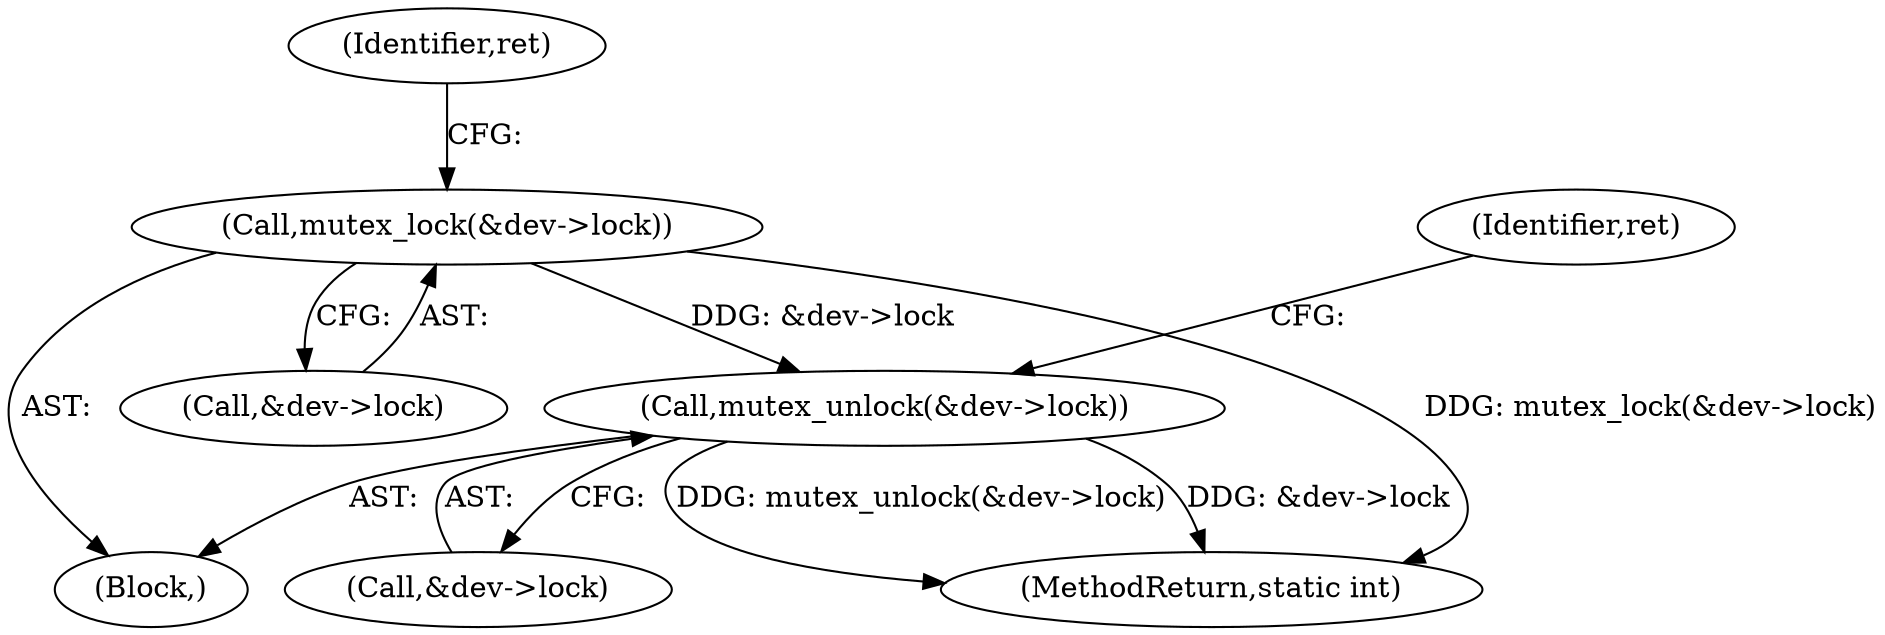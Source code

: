 digraph "0_linux_8e9faa15469ed7c7467423db4c62aeed3ff4cae3@API" {
"1000122" [label="(Call,mutex_lock(&dev->lock))"];
"1000182" [label="(Call,mutex_unlock(&dev->lock))"];
"1000195" [label="(MethodReturn,static int)"];
"1000182" [label="(Call,mutex_unlock(&dev->lock))"];
"1000123" [label="(Call,&dev->lock)"];
"1000122" [label="(Call,mutex_lock(&dev->lock))"];
"1000190" [label="(Identifier,ret)"];
"1000103" [label="(Block,)"];
"1000183" [label="(Call,&dev->lock)"];
"1000128" [label="(Identifier,ret)"];
"1000122" -> "1000103"  [label="AST: "];
"1000122" -> "1000123"  [label="CFG: "];
"1000123" -> "1000122"  [label="AST: "];
"1000128" -> "1000122"  [label="CFG: "];
"1000122" -> "1000195"  [label="DDG: mutex_lock(&dev->lock)"];
"1000122" -> "1000182"  [label="DDG: &dev->lock"];
"1000182" -> "1000103"  [label="AST: "];
"1000182" -> "1000183"  [label="CFG: "];
"1000183" -> "1000182"  [label="AST: "];
"1000190" -> "1000182"  [label="CFG: "];
"1000182" -> "1000195"  [label="DDG: mutex_unlock(&dev->lock)"];
"1000182" -> "1000195"  [label="DDG: &dev->lock"];
}
